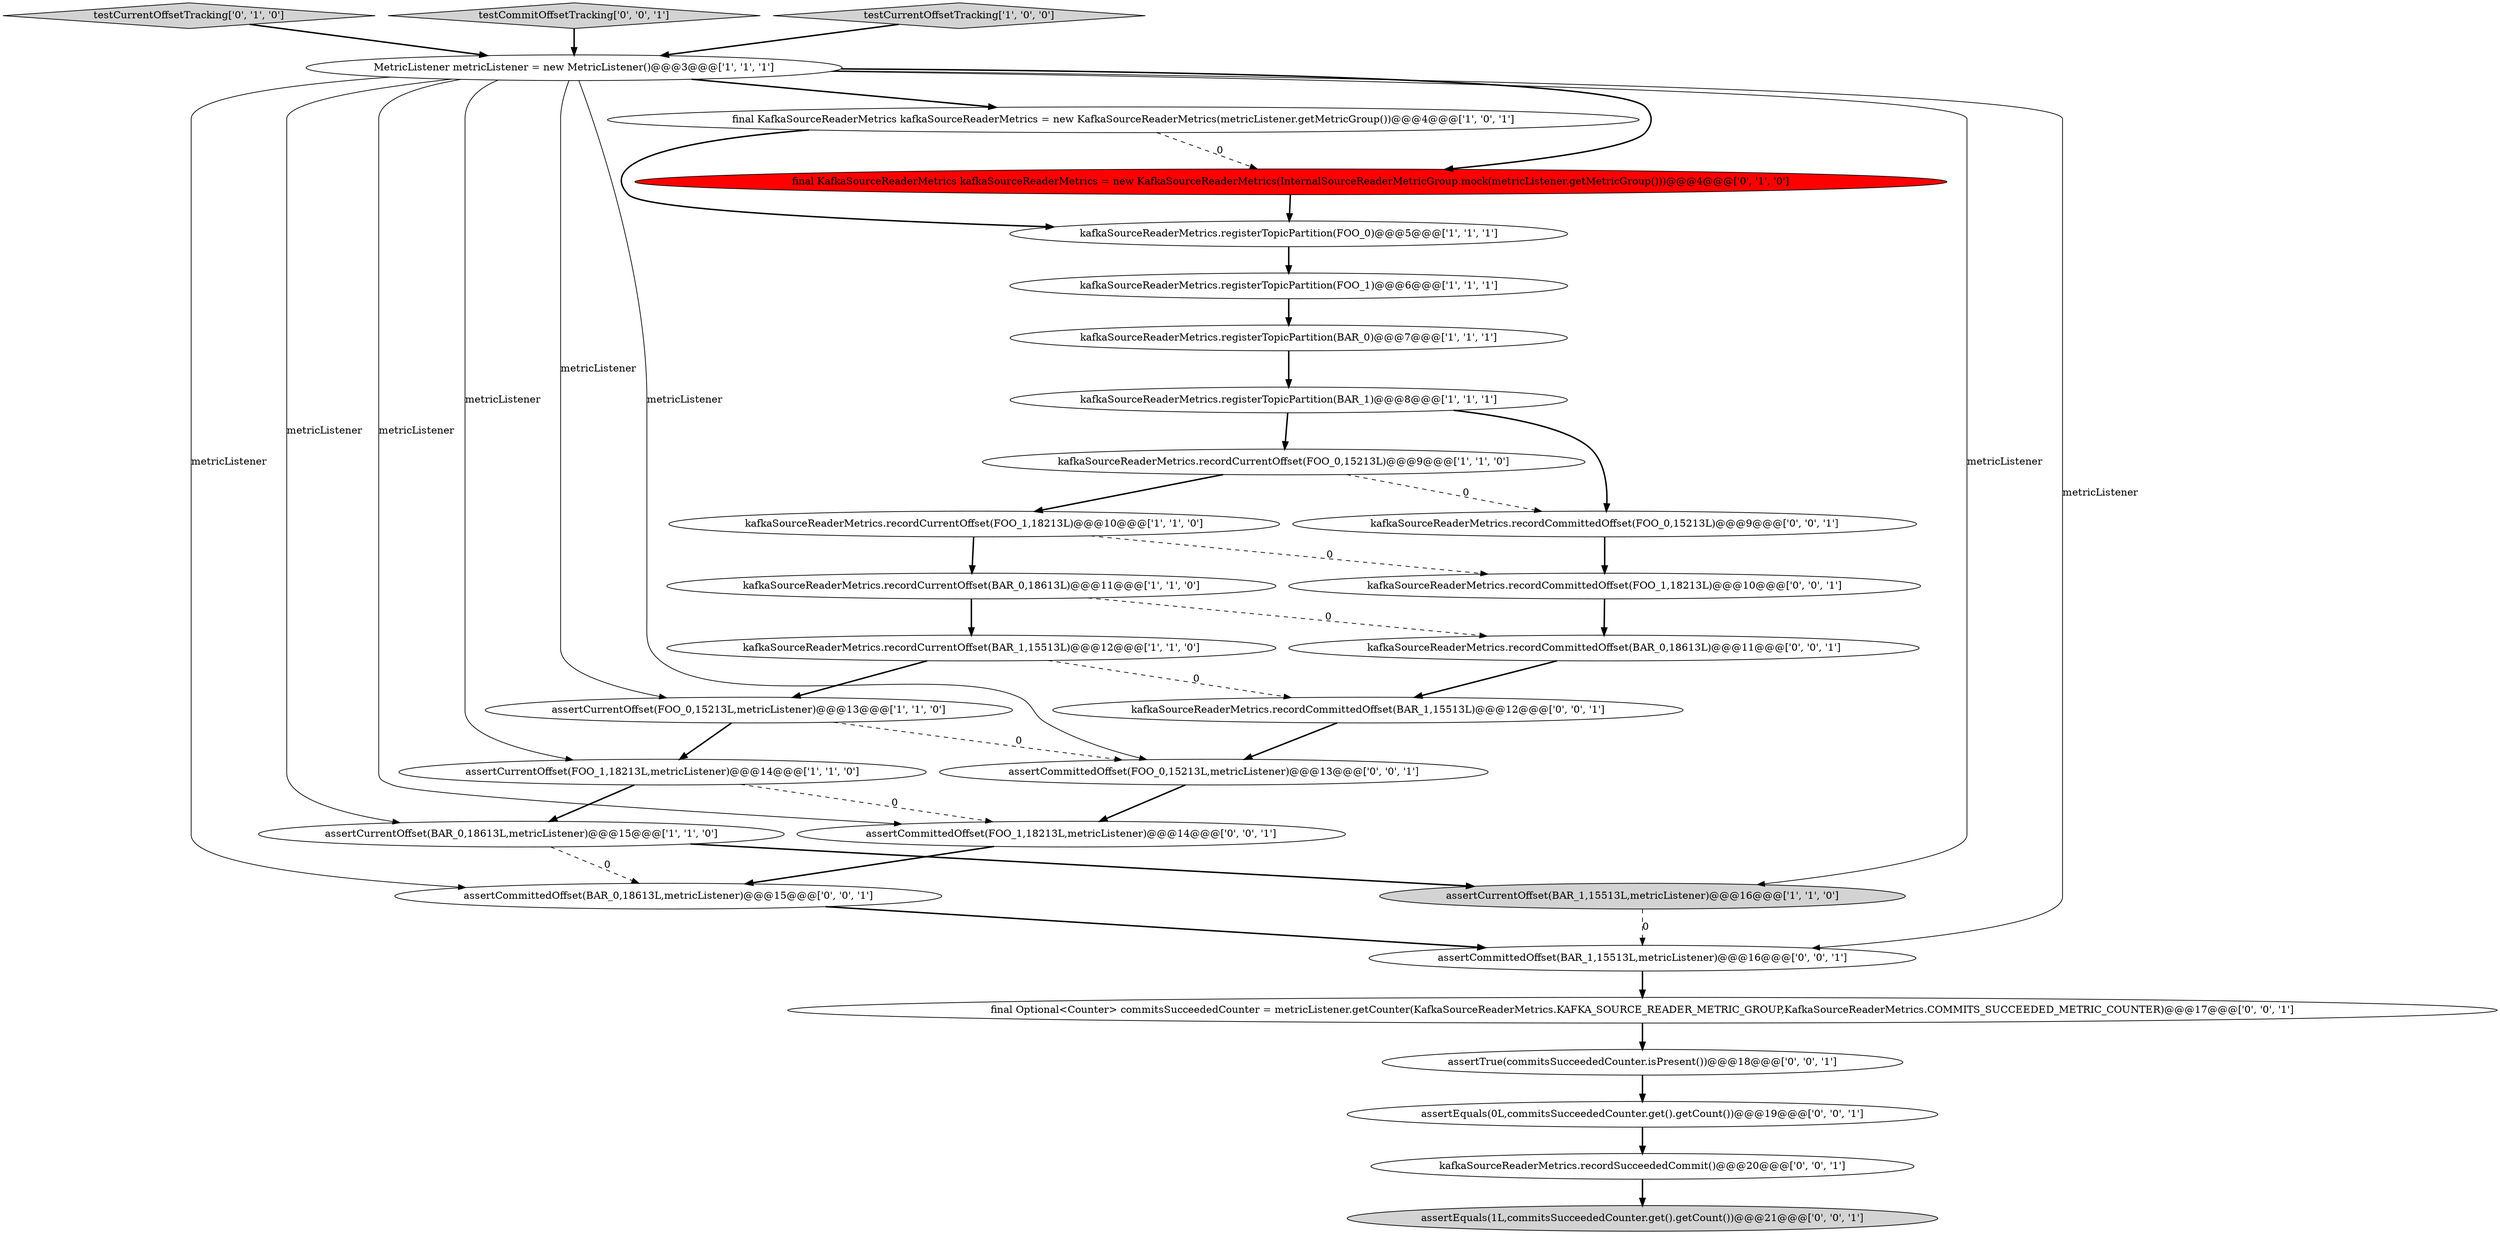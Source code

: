 digraph {
22 [style = filled, label = "assertCommittedOffset(BAR_0,18613L,metricListener)@@@15@@@['0', '0', '1']", fillcolor = white, shape = ellipse image = "AAA0AAABBB3BBB"];
3 [style = filled, label = "final KafkaSourceReaderMetrics kafkaSourceReaderMetrics = new KafkaSourceReaderMetrics(metricListener.getMetricGroup())@@@4@@@['1', '0', '1']", fillcolor = white, shape = ellipse image = "AAA0AAABBB1BBB"];
14 [style = filled, label = "kafkaSourceReaderMetrics.recordCurrentOffset(FOO_0,15213L)@@@9@@@['1', '1', '0']", fillcolor = white, shape = ellipse image = "AAA0AAABBB1BBB"];
26 [style = filled, label = "kafkaSourceReaderMetrics.recordSucceededCommit()@@@20@@@['0', '0', '1']", fillcolor = white, shape = ellipse image = "AAA0AAABBB3BBB"];
25 [style = filled, label = "assertEquals(0L,commitsSucceededCounter.get().getCount())@@@19@@@['0', '0', '1']", fillcolor = white, shape = ellipse image = "AAA0AAABBB3BBB"];
28 [style = filled, label = "assertCommittedOffset(FOO_0,15213L,metricListener)@@@13@@@['0', '0', '1']", fillcolor = white, shape = ellipse image = "AAA0AAABBB3BBB"];
12 [style = filled, label = "kafkaSourceReaderMetrics.recordCurrentOffset(FOO_1,18213L)@@@10@@@['1', '1', '0']", fillcolor = white, shape = ellipse image = "AAA0AAABBB1BBB"];
18 [style = filled, label = "kafkaSourceReaderMetrics.recordCommittedOffset(BAR_1,15513L)@@@12@@@['0', '0', '1']", fillcolor = white, shape = ellipse image = "AAA0AAABBB3BBB"];
23 [style = filled, label = "final Optional<Counter> commitsSucceededCounter = metricListener.getCounter(KafkaSourceReaderMetrics.KAFKA_SOURCE_READER_METRIC_GROUP,KafkaSourceReaderMetrics.COMMITS_SUCCEEDED_METRIC_COUNTER)@@@17@@@['0', '0', '1']", fillcolor = white, shape = ellipse image = "AAA0AAABBB3BBB"];
17 [style = filled, label = "kafkaSourceReaderMetrics.recordCommittedOffset(BAR_0,18613L)@@@11@@@['0', '0', '1']", fillcolor = white, shape = ellipse image = "AAA0AAABBB3BBB"];
15 [style = filled, label = "testCurrentOffsetTracking['0', '1', '0']", fillcolor = lightgray, shape = diamond image = "AAA0AAABBB2BBB"];
7 [style = filled, label = "kafkaSourceReaderMetrics.registerTopicPartition(BAR_1)@@@8@@@['1', '1', '1']", fillcolor = white, shape = ellipse image = "AAA0AAABBB1BBB"];
13 [style = filled, label = "assertCurrentOffset(FOO_0,15213L,metricListener)@@@13@@@['1', '1', '0']", fillcolor = white, shape = ellipse image = "AAA0AAABBB1BBB"];
19 [style = filled, label = "testCommitOffsetTracking['0', '0', '1']", fillcolor = lightgray, shape = diamond image = "AAA0AAABBB3BBB"];
11 [style = filled, label = "kafkaSourceReaderMetrics.recordCurrentOffset(BAR_0,18613L)@@@11@@@['1', '1', '0']", fillcolor = white, shape = ellipse image = "AAA0AAABBB1BBB"];
4 [style = filled, label = "kafkaSourceReaderMetrics.recordCurrentOffset(BAR_1,15513L)@@@12@@@['1', '1', '0']", fillcolor = white, shape = ellipse image = "AAA0AAABBB1BBB"];
1 [style = filled, label = "testCurrentOffsetTracking['1', '0', '0']", fillcolor = lightgray, shape = diamond image = "AAA0AAABBB1BBB"];
16 [style = filled, label = "final KafkaSourceReaderMetrics kafkaSourceReaderMetrics = new KafkaSourceReaderMetrics(InternalSourceReaderMetricGroup.mock(metricListener.getMetricGroup()))@@@4@@@['0', '1', '0']", fillcolor = red, shape = ellipse image = "AAA1AAABBB2BBB"];
2 [style = filled, label = "assertCurrentOffset(FOO_1,18213L,metricListener)@@@14@@@['1', '1', '0']", fillcolor = white, shape = ellipse image = "AAA0AAABBB1BBB"];
5 [style = filled, label = "kafkaSourceReaderMetrics.registerTopicPartition(BAR_0)@@@7@@@['1', '1', '1']", fillcolor = white, shape = ellipse image = "AAA0AAABBB1BBB"];
21 [style = filled, label = "kafkaSourceReaderMetrics.recordCommittedOffset(FOO_0,15213L)@@@9@@@['0', '0', '1']", fillcolor = white, shape = ellipse image = "AAA0AAABBB3BBB"];
29 [style = filled, label = "kafkaSourceReaderMetrics.recordCommittedOffset(FOO_1,18213L)@@@10@@@['0', '0', '1']", fillcolor = white, shape = ellipse image = "AAA0AAABBB3BBB"];
24 [style = filled, label = "assertTrue(commitsSucceededCounter.isPresent())@@@18@@@['0', '0', '1']", fillcolor = white, shape = ellipse image = "AAA0AAABBB3BBB"];
0 [style = filled, label = "kafkaSourceReaderMetrics.registerTopicPartition(FOO_0)@@@5@@@['1', '1', '1']", fillcolor = white, shape = ellipse image = "AAA0AAABBB1BBB"];
8 [style = filled, label = "kafkaSourceReaderMetrics.registerTopicPartition(FOO_1)@@@6@@@['1', '1', '1']", fillcolor = white, shape = ellipse image = "AAA0AAABBB1BBB"];
27 [style = filled, label = "assertCommittedOffset(FOO_1,18213L,metricListener)@@@14@@@['0', '0', '1']", fillcolor = white, shape = ellipse image = "AAA0AAABBB3BBB"];
9 [style = filled, label = "assertCurrentOffset(BAR_1,15513L,metricListener)@@@16@@@['1', '1', '0']", fillcolor = lightgray, shape = ellipse image = "AAA0AAABBB1BBB"];
10 [style = filled, label = "assertCurrentOffset(BAR_0,18613L,metricListener)@@@15@@@['1', '1', '0']", fillcolor = white, shape = ellipse image = "AAA0AAABBB1BBB"];
30 [style = filled, label = "assertEquals(1L,commitsSucceededCounter.get().getCount())@@@21@@@['0', '0', '1']", fillcolor = lightgray, shape = ellipse image = "AAA0AAABBB3BBB"];
6 [style = filled, label = "MetricListener metricListener = new MetricListener()@@@3@@@['1', '1', '1']", fillcolor = white, shape = ellipse image = "AAA0AAABBB1BBB"];
20 [style = filled, label = "assertCommittedOffset(BAR_1,15513L,metricListener)@@@16@@@['0', '0', '1']", fillcolor = white, shape = ellipse image = "AAA0AAABBB3BBB"];
9->20 [style = dashed, label="0"];
4->18 [style = dashed, label="0"];
6->3 [style = bold, label=""];
6->2 [style = solid, label="metricListener"];
16->0 [style = bold, label=""];
29->17 [style = bold, label=""];
6->10 [style = solid, label="metricListener"];
6->27 [style = solid, label="metricListener"];
11->4 [style = bold, label=""];
4->13 [style = bold, label=""];
12->11 [style = bold, label=""];
2->27 [style = dashed, label="0"];
6->13 [style = solid, label="metricListener"];
15->6 [style = bold, label=""];
11->17 [style = dashed, label="0"];
10->22 [style = dashed, label="0"];
2->10 [style = bold, label=""];
19->6 [style = bold, label=""];
27->22 [style = bold, label=""];
18->28 [style = bold, label=""];
3->0 [style = bold, label=""];
26->30 [style = bold, label=""];
7->14 [style = bold, label=""];
13->28 [style = dashed, label="0"];
23->24 [style = bold, label=""];
1->6 [style = bold, label=""];
21->29 [style = bold, label=""];
6->9 [style = solid, label="metricListener"];
20->23 [style = bold, label=""];
8->5 [style = bold, label=""];
22->20 [style = bold, label=""];
6->16 [style = bold, label=""];
24->25 [style = bold, label=""];
14->12 [style = bold, label=""];
25->26 [style = bold, label=""];
0->8 [style = bold, label=""];
12->29 [style = dashed, label="0"];
6->22 [style = solid, label="metricListener"];
7->21 [style = bold, label=""];
5->7 [style = bold, label=""];
14->21 [style = dashed, label="0"];
10->9 [style = bold, label=""];
6->28 [style = solid, label="metricListener"];
28->27 [style = bold, label=""];
6->20 [style = solid, label="metricListener"];
17->18 [style = bold, label=""];
3->16 [style = dashed, label="0"];
13->2 [style = bold, label=""];
}

